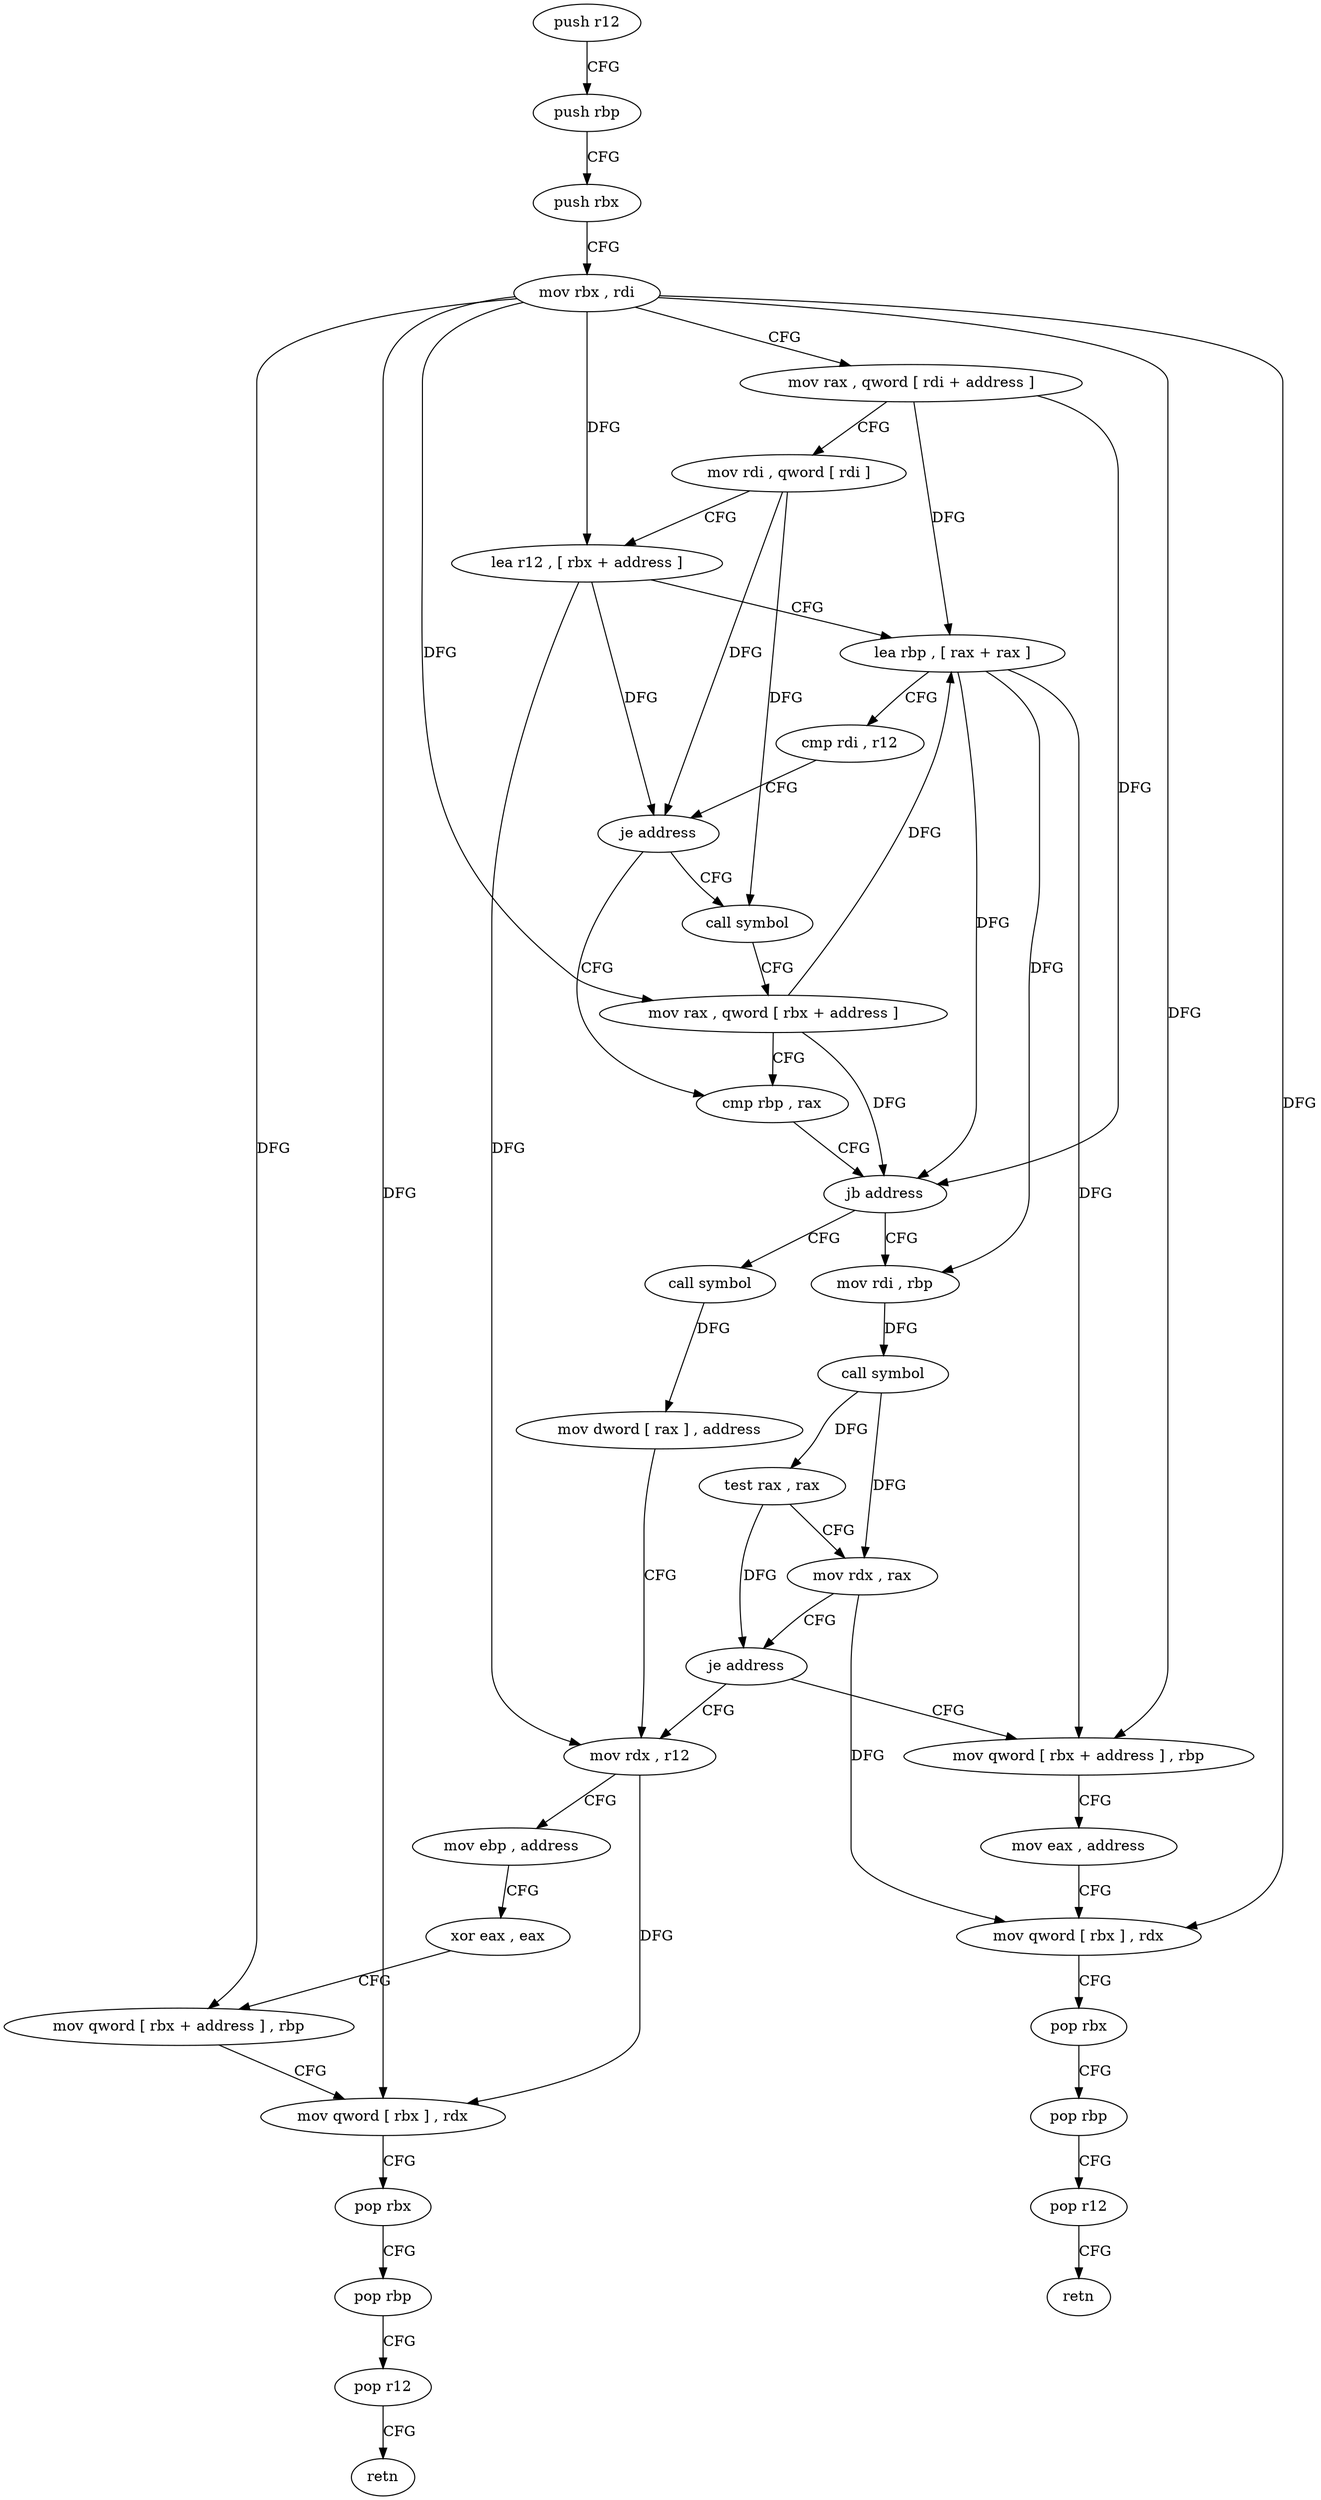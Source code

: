 digraph "func" {
"311920" [label = "push r12" ]
"311922" [label = "push rbp" ]
"311923" [label = "push rbx" ]
"311924" [label = "mov rbx , rdi" ]
"311927" [label = "mov rax , qword [ rdi + address ]" ]
"311931" [label = "mov rdi , qword [ rdi ]" ]
"311934" [label = "lea r12 , [ rbx + address ]" ]
"311938" [label = "lea rbp , [ rax + rax ]" ]
"311942" [label = "cmp rdi , r12" ]
"311945" [label = "je address" ]
"311956" [label = "cmp rbp , rax" ]
"311947" [label = "call symbol" ]
"311959" [label = "jb address" ]
"312000" [label = "call symbol" ]
"311961" [label = "mov rdi , rbp" ]
"311952" [label = "mov rax , qword [ rbx + address ]" ]
"312005" [label = "mov dword [ rax ] , address" ]
"312011" [label = "mov rdx , r12" ]
"311964" [label = "call symbol" ]
"311969" [label = "test rax , rax" ]
"311972" [label = "mov rdx , rax" ]
"311975" [label = "je address" ]
"311977" [label = "mov qword [ rbx + address ] , rbp" ]
"312014" [label = "mov ebp , address" ]
"312019" [label = "xor eax , eax" ]
"312021" [label = "mov qword [ rbx + address ] , rbp" ]
"312025" [label = "mov qword [ rbx ] , rdx" ]
"312028" [label = "pop rbx" ]
"312029" [label = "pop rbp" ]
"312030" [label = "pop r12" ]
"312032" [label = "retn" ]
"311981" [label = "mov eax , address" ]
"311986" [label = "mov qword [ rbx ] , rdx" ]
"311989" [label = "pop rbx" ]
"311990" [label = "pop rbp" ]
"311991" [label = "pop r12" ]
"311993" [label = "retn" ]
"311920" -> "311922" [ label = "CFG" ]
"311922" -> "311923" [ label = "CFG" ]
"311923" -> "311924" [ label = "CFG" ]
"311924" -> "311927" [ label = "CFG" ]
"311924" -> "311934" [ label = "DFG" ]
"311924" -> "311952" [ label = "DFG" ]
"311924" -> "312021" [ label = "DFG" ]
"311924" -> "312025" [ label = "DFG" ]
"311924" -> "311977" [ label = "DFG" ]
"311924" -> "311986" [ label = "DFG" ]
"311927" -> "311931" [ label = "CFG" ]
"311927" -> "311938" [ label = "DFG" ]
"311927" -> "311959" [ label = "DFG" ]
"311931" -> "311934" [ label = "CFG" ]
"311931" -> "311945" [ label = "DFG" ]
"311931" -> "311947" [ label = "DFG" ]
"311934" -> "311938" [ label = "CFG" ]
"311934" -> "311945" [ label = "DFG" ]
"311934" -> "312011" [ label = "DFG" ]
"311938" -> "311942" [ label = "CFG" ]
"311938" -> "311959" [ label = "DFG" ]
"311938" -> "311961" [ label = "DFG" ]
"311938" -> "311977" [ label = "DFG" ]
"311942" -> "311945" [ label = "CFG" ]
"311945" -> "311956" [ label = "CFG" ]
"311945" -> "311947" [ label = "CFG" ]
"311956" -> "311959" [ label = "CFG" ]
"311947" -> "311952" [ label = "CFG" ]
"311959" -> "312000" [ label = "CFG" ]
"311959" -> "311961" [ label = "CFG" ]
"312000" -> "312005" [ label = "DFG" ]
"311961" -> "311964" [ label = "DFG" ]
"311952" -> "311956" [ label = "CFG" ]
"311952" -> "311938" [ label = "DFG" ]
"311952" -> "311959" [ label = "DFG" ]
"312005" -> "312011" [ label = "CFG" ]
"312011" -> "312014" [ label = "CFG" ]
"312011" -> "312025" [ label = "DFG" ]
"311964" -> "311969" [ label = "DFG" ]
"311964" -> "311972" [ label = "DFG" ]
"311969" -> "311972" [ label = "CFG" ]
"311969" -> "311975" [ label = "DFG" ]
"311972" -> "311975" [ label = "CFG" ]
"311972" -> "311986" [ label = "DFG" ]
"311975" -> "312011" [ label = "CFG" ]
"311975" -> "311977" [ label = "CFG" ]
"311977" -> "311981" [ label = "CFG" ]
"312014" -> "312019" [ label = "CFG" ]
"312019" -> "312021" [ label = "CFG" ]
"312021" -> "312025" [ label = "CFG" ]
"312025" -> "312028" [ label = "CFG" ]
"312028" -> "312029" [ label = "CFG" ]
"312029" -> "312030" [ label = "CFG" ]
"312030" -> "312032" [ label = "CFG" ]
"311981" -> "311986" [ label = "CFG" ]
"311986" -> "311989" [ label = "CFG" ]
"311989" -> "311990" [ label = "CFG" ]
"311990" -> "311991" [ label = "CFG" ]
"311991" -> "311993" [ label = "CFG" ]
}
